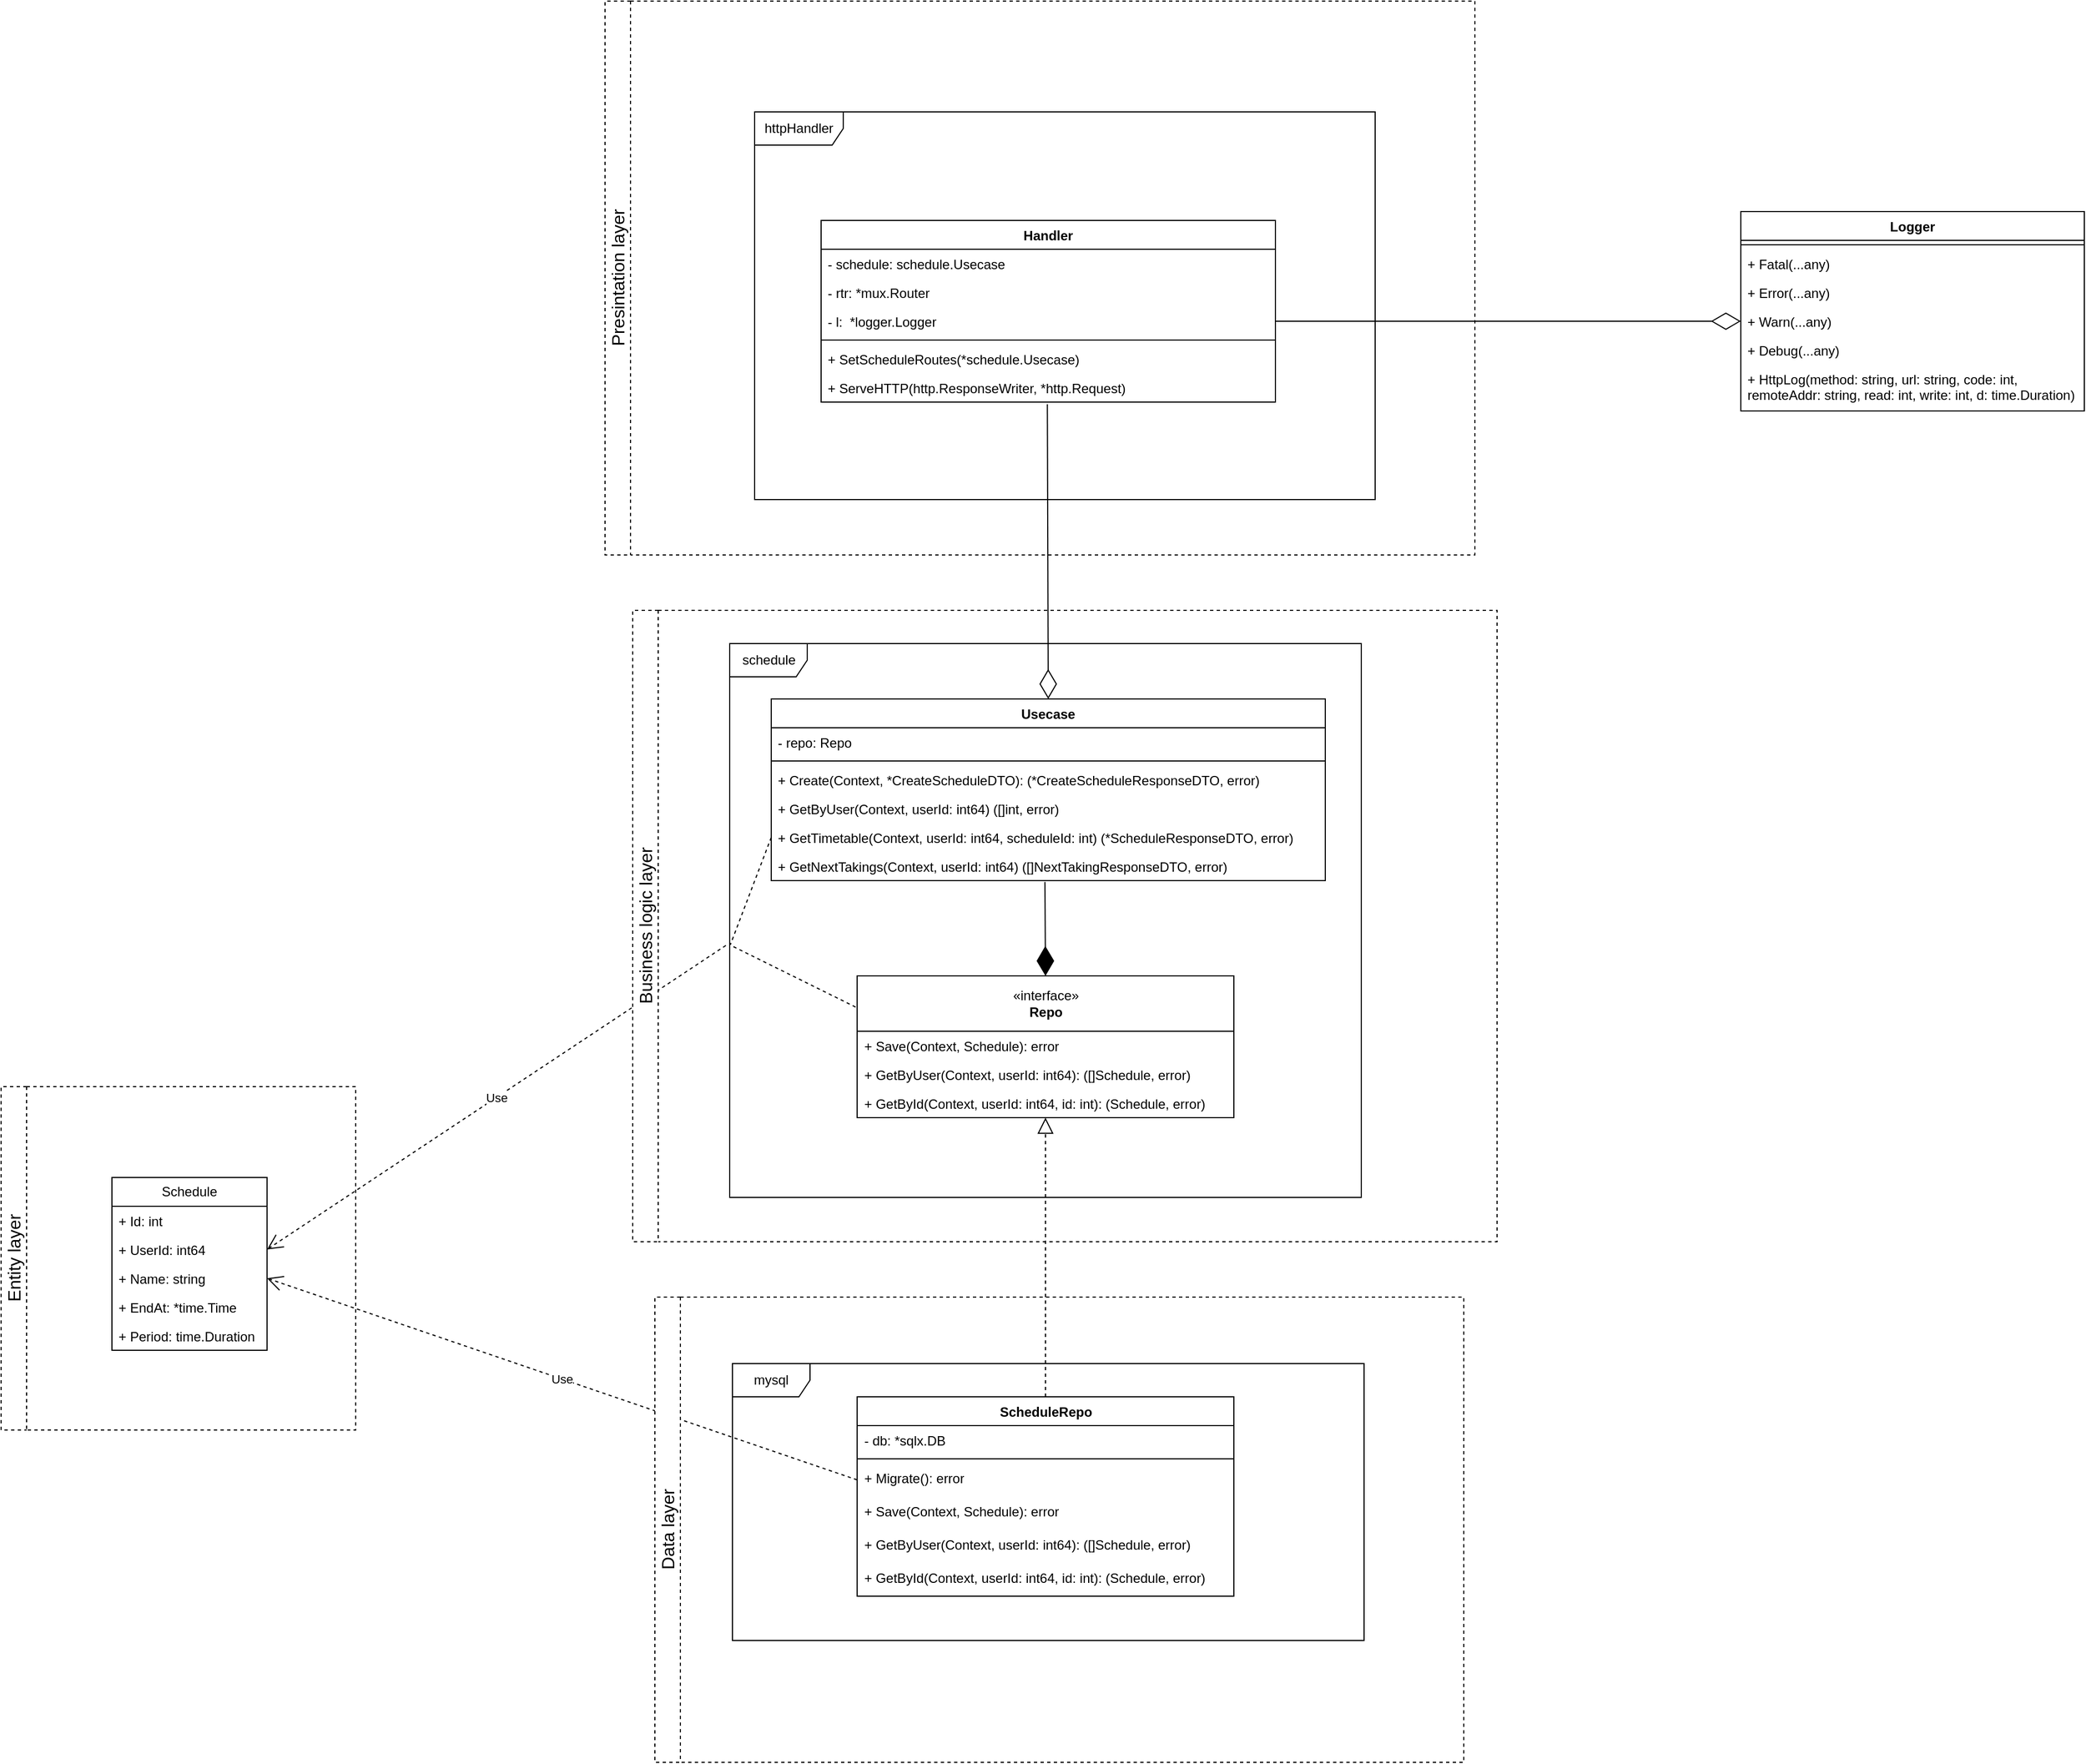 <mxfile version="26.2.2">
  <diagram name="Page-1" id="6133507b-19e7-1e82-6fc7-422aa6c4b21f">
    <mxGraphModel dx="4860" dy="3048" grid="1" gridSize="10" guides="1" tooltips="1" connect="1" arrows="1" fold="1" page="1" pageScale="1" pageWidth="1100" pageHeight="850" background="none" math="0" shadow="0">
      <root>
        <mxCell id="0" />
        <mxCell id="1" parent="0" />
        <mxCell id="wTqP9-YxAa7SySuIX3t5-1" value="ScheduleRepo" style="swimlane;fontStyle=1;align=center;verticalAlign=top;childLayout=stackLayout;horizontal=1;startSize=26;horizontalStack=0;resizeParent=1;resizeParentMax=0;resizeLast=0;collapsible=1;marginBottom=0;whiteSpace=wrap;html=1;" parent="1" vertex="1">
          <mxGeometry x="432.5" y="650" width="340" height="180" as="geometry">
            <mxRectangle x="432.5" y="650" width="120" height="30" as="alternateBounds" />
          </mxGeometry>
        </mxCell>
        <mxCell id="wTqP9-YxAa7SySuIX3t5-2" value="- db: *sqlx.DB" style="text;strokeColor=none;fillColor=none;align=left;verticalAlign=top;spacingLeft=4;spacingRight=4;overflow=hidden;rotatable=0;points=[[0,0.5],[1,0.5]];portConstraint=eastwest;whiteSpace=wrap;html=1;" parent="wTqP9-YxAa7SySuIX3t5-1" vertex="1">
          <mxGeometry y="26" width="340" height="26" as="geometry" />
        </mxCell>
        <mxCell id="wTqP9-YxAa7SySuIX3t5-3" value="" style="line;strokeWidth=1;fillColor=none;align=left;verticalAlign=middle;spacingTop=-1;spacingLeft=3;spacingRight=3;rotatable=0;labelPosition=right;points=[];portConstraint=eastwest;strokeColor=inherit;" parent="wTqP9-YxAa7SySuIX3t5-1" vertex="1">
          <mxGeometry y="52" width="340" height="8" as="geometry" />
        </mxCell>
        <mxCell id="wTqP9-YxAa7SySuIX3t5-4" value="+ Migrate(): error&lt;div&gt;&lt;br&gt;&lt;/div&gt;" style="text;strokeColor=none;fillColor=none;align=left;verticalAlign=top;spacingLeft=4;spacingRight=4;overflow=hidden;rotatable=0;points=[[0,0.5],[1,0.5]];portConstraint=eastwest;whiteSpace=wrap;html=1;" parent="wTqP9-YxAa7SySuIX3t5-1" vertex="1">
          <mxGeometry y="60" width="340" height="30" as="geometry" />
        </mxCell>
        <mxCell id="Qp80Ie9Y8w1xpVCgb48m-6" value="&lt;div&gt;+&amp;nbsp;Save(Context, Schedule): error&lt;/div&gt;" style="text;strokeColor=none;fillColor=none;align=left;verticalAlign=top;spacingLeft=4;spacingRight=4;overflow=hidden;rotatable=0;points=[[0,0.5],[1,0.5]];portConstraint=eastwest;whiteSpace=wrap;html=1;" parent="wTqP9-YxAa7SySuIX3t5-1" vertex="1">
          <mxGeometry y="90" width="340" height="30" as="geometry" />
        </mxCell>
        <mxCell id="Qp80Ie9Y8w1xpVCgb48m-7" value="&lt;div&gt;+&amp;nbsp;GetByUser(Context, userId: int64): ([]Schedule, error)&lt;/div&gt;" style="text;strokeColor=none;fillColor=none;align=left;verticalAlign=top;spacingLeft=4;spacingRight=4;overflow=hidden;rotatable=0;points=[[0,0.5],[1,0.5]];portConstraint=eastwest;whiteSpace=wrap;html=1;" parent="wTqP9-YxAa7SySuIX3t5-1" vertex="1">
          <mxGeometry y="120" width="340" height="30" as="geometry" />
        </mxCell>
        <mxCell id="Qp80Ie9Y8w1xpVCgb48m-8" value="+&amp;nbsp;GetById(Context, userId: int64, id: int): (Schedule, error)" style="text;strokeColor=none;fillColor=none;align=left;verticalAlign=top;spacingLeft=4;spacingRight=4;overflow=hidden;rotatable=0;points=[[0,0.5],[1,0.5]];portConstraint=eastwest;whiteSpace=wrap;html=1;" parent="wTqP9-YxAa7SySuIX3t5-1" vertex="1">
          <mxGeometry y="150" width="340" height="30" as="geometry" />
        </mxCell>
        <mxCell id="Qp80Ie9Y8w1xpVCgb48m-10" value="«interface»&lt;br&gt;&lt;b&gt;Repo&lt;/b&gt;" style="swimlane;fontStyle=0;childLayout=stackLayout;horizontal=1;startSize=50;fillColor=none;horizontalStack=0;resizeParent=1;resizeParentMax=0;resizeLast=0;collapsible=1;marginBottom=0;whiteSpace=wrap;html=1;" parent="1" vertex="1">
          <mxGeometry x="432.5" y="270" width="340" height="128" as="geometry" />
        </mxCell>
        <mxCell id="Qp80Ie9Y8w1xpVCgb48m-11" value="+&amp;nbsp;Save(Context, Schedule): error" style="text;strokeColor=none;fillColor=none;align=left;verticalAlign=top;spacingLeft=4;spacingRight=4;overflow=hidden;rotatable=0;points=[[0,0.5],[1,0.5]];portConstraint=eastwest;whiteSpace=wrap;html=1;" parent="Qp80Ie9Y8w1xpVCgb48m-10" vertex="1">
          <mxGeometry y="50" width="340" height="26" as="geometry" />
        </mxCell>
        <mxCell id="Qp80Ie9Y8w1xpVCgb48m-12" value="+&amp;nbsp;GetByUser(Context, userId: int64): ([]Schedule, error)" style="text;strokeColor=none;fillColor=none;align=left;verticalAlign=top;spacingLeft=4;spacingRight=4;overflow=hidden;rotatable=0;points=[[0,0.5],[1,0.5]];portConstraint=eastwest;whiteSpace=wrap;html=1;" parent="Qp80Ie9Y8w1xpVCgb48m-10" vertex="1">
          <mxGeometry y="76" width="340" height="26" as="geometry" />
        </mxCell>
        <mxCell id="Qp80Ie9Y8w1xpVCgb48m-13" value="+&amp;nbsp;GetById(Context, userId: int64, id: int): (Schedule, error)" style="text;strokeColor=none;fillColor=none;align=left;verticalAlign=top;spacingLeft=4;spacingRight=4;overflow=hidden;rotatable=0;points=[[0,0.5],[1,0.5]];portConstraint=eastwest;whiteSpace=wrap;html=1;" parent="Qp80Ie9Y8w1xpVCgb48m-10" vertex="1">
          <mxGeometry y="102" width="340" height="26" as="geometry" />
        </mxCell>
        <mxCell id="Qp80Ie9Y8w1xpVCgb48m-15" value="" style="endArrow=block;dashed=1;endFill=0;endSize=12;html=1;rounded=0;entryX=0.5;entryY=1;entryDx=0;entryDy=0;exitX=0.5;exitY=0;exitDx=0;exitDy=0;" parent="1" source="wTqP9-YxAa7SySuIX3t5-1" target="Qp80Ie9Y8w1xpVCgb48m-10" edge="1">
          <mxGeometry width="160" relative="1" as="geometry">
            <mxPoint x="580" y="620" as="sourcePoint" />
            <mxPoint x="330" y="660" as="targetPoint" />
          </mxGeometry>
        </mxCell>
        <mxCell id="Qp80Ie9Y8w1xpVCgb48m-20" value="schedule" style="shape=umlFrame;whiteSpace=wrap;html=1;pointerEvents=0;width=70;height=30;" parent="1" vertex="1">
          <mxGeometry x="317.5" y="-30" width="570" height="500" as="geometry" />
        </mxCell>
        <mxCell id="Qp80Ie9Y8w1xpVCgb48m-24" value="Schedule" style="swimlane;fontStyle=0;childLayout=stackLayout;horizontal=1;startSize=26;fillColor=none;horizontalStack=0;resizeParent=1;resizeParentMax=0;resizeLast=0;collapsible=1;marginBottom=0;whiteSpace=wrap;html=1;" parent="1" vertex="1">
          <mxGeometry x="-240" y="452" width="140" height="156" as="geometry" />
        </mxCell>
        <mxCell id="Qp80Ie9Y8w1xpVCgb48m-25" value="+ Id: int" style="text;strokeColor=none;fillColor=none;align=left;verticalAlign=top;spacingLeft=4;spacingRight=4;overflow=hidden;rotatable=0;points=[[0,0.5],[1,0.5]];portConstraint=eastwest;whiteSpace=wrap;html=1;" parent="Qp80Ie9Y8w1xpVCgb48m-24" vertex="1">
          <mxGeometry y="26" width="140" height="26" as="geometry" />
        </mxCell>
        <mxCell id="Qp80Ie9Y8w1xpVCgb48m-26" value="+ UserId: int64" style="text;strokeColor=none;fillColor=none;align=left;verticalAlign=top;spacingLeft=4;spacingRight=4;overflow=hidden;rotatable=0;points=[[0,0.5],[1,0.5]];portConstraint=eastwest;whiteSpace=wrap;html=1;" parent="Qp80Ie9Y8w1xpVCgb48m-24" vertex="1">
          <mxGeometry y="52" width="140" height="26" as="geometry" />
        </mxCell>
        <mxCell id="Qp80Ie9Y8w1xpVCgb48m-27" value="+ Name: string" style="text;strokeColor=none;fillColor=none;align=left;verticalAlign=top;spacingLeft=4;spacingRight=4;overflow=hidden;rotatable=0;points=[[0,0.5],[1,0.5]];portConstraint=eastwest;whiteSpace=wrap;html=1;" parent="Qp80Ie9Y8w1xpVCgb48m-24" vertex="1">
          <mxGeometry y="78" width="140" height="26" as="geometry" />
        </mxCell>
        <mxCell id="Qp80Ie9Y8w1xpVCgb48m-28" value="+ EndAt: *time.Time" style="text;strokeColor=none;fillColor=none;align=left;verticalAlign=top;spacingLeft=4;spacingRight=4;overflow=hidden;rotatable=0;points=[[0,0.5],[1,0.5]];portConstraint=eastwest;whiteSpace=wrap;html=1;" parent="Qp80Ie9Y8w1xpVCgb48m-24" vertex="1">
          <mxGeometry y="104" width="140" height="26" as="geometry" />
        </mxCell>
        <mxCell id="Qp80Ie9Y8w1xpVCgb48m-29" value="+ Period: time.Duration" style="text;strokeColor=none;fillColor=none;align=left;verticalAlign=top;spacingLeft=4;spacingRight=4;overflow=hidden;rotatable=0;points=[[0,0.5],[1,0.5]];portConstraint=eastwest;whiteSpace=wrap;html=1;" parent="Qp80Ie9Y8w1xpVCgb48m-24" vertex="1">
          <mxGeometry y="130" width="140" height="26" as="geometry" />
        </mxCell>
        <mxCell id="Qp80Ie9Y8w1xpVCgb48m-35" value="" style="endArrow=diamondThin;endFill=1;endSize=24;html=1;rounded=0;exitX=0.494;exitY=1.049;exitDx=0;exitDy=0;exitPerimeter=0;entryX=0.5;entryY=0;entryDx=0;entryDy=0;" parent="1" source="Qp80Ie9Y8w1xpVCgb48m-32" target="Qp80Ie9Y8w1xpVCgb48m-10" edge="1">
          <mxGeometry width="160" relative="1" as="geometry">
            <mxPoint x="601" y="191.17" as="sourcePoint" />
            <mxPoint x="550" y="240" as="targetPoint" />
          </mxGeometry>
        </mxCell>
        <mxCell id="Qp80Ie9Y8w1xpVCgb48m-36" value="Use" style="endArrow=open;endSize=12;dashed=1;html=1;rounded=0;exitX=-0.006;exitY=0.545;exitDx=0;exitDy=0;entryX=1;entryY=0.5;entryDx=0;entryDy=0;exitPerimeter=0;" parent="1" source="Qp80Ie9Y8w1xpVCgb48m-20" target="Qp80Ie9Y8w1xpVCgb48m-26" edge="1">
          <mxGeometry width="160" relative="1" as="geometry">
            <mxPoint x="30" y="610" as="sourcePoint" />
            <mxPoint x="190" y="610" as="targetPoint" />
          </mxGeometry>
        </mxCell>
        <mxCell id="Qp80Ie9Y8w1xpVCgb48m-37" value="Use" style="endArrow=open;endSize=12;dashed=1;html=1;rounded=0;exitX=0;exitY=0.5;exitDx=0;exitDy=0;entryX=1;entryY=0.5;entryDx=0;entryDy=0;" parent="1" source="wTqP9-YxAa7SySuIX3t5-4" target="Qp80Ie9Y8w1xpVCgb48m-27" edge="1">
          <mxGeometry width="160" relative="1" as="geometry">
            <mxPoint x="273" y="680" as="sourcePoint" />
            <mxPoint x="-30" y="737" as="targetPoint" />
          </mxGeometry>
        </mxCell>
        <mxCell id="Qp80Ie9Y8w1xpVCgb48m-38" value="mysql" style="shape=umlFrame;whiteSpace=wrap;html=1;pointerEvents=0;width=70;height=30;" parent="1" vertex="1">
          <mxGeometry x="320" y="620" width="570" height="250" as="geometry" />
        </mxCell>
        <mxCell id="Qp80Ie9Y8w1xpVCgb48m-39" value="h&lt;span style=&quot;background-color: transparent; color: light-dark(rgb(0, 0, 0), rgb(255, 255, 255));&quot;&gt;ttpH&lt;/span&gt;&lt;span style=&quot;background-color: transparent; color: light-dark(rgb(0, 0, 0), rgb(255, 255, 255));&quot;&gt;andler&lt;/span&gt;" style="shape=umlFrame;whiteSpace=wrap;html=1;pointerEvents=0;width=80;height=30;" parent="1" vertex="1">
          <mxGeometry x="340" y="-510" width="560" height="350" as="geometry" />
        </mxCell>
        <mxCell id="Qp80Ie9Y8w1xpVCgb48m-40" value="Handler" style="swimlane;fontStyle=1;align=center;verticalAlign=top;childLayout=stackLayout;horizontal=1;startSize=26;horizontalStack=0;resizeParent=1;resizeParentMax=0;resizeLast=0;collapsible=1;marginBottom=0;whiteSpace=wrap;html=1;" parent="1" vertex="1">
          <mxGeometry x="400" y="-412" width="410" height="164" as="geometry" />
        </mxCell>
        <mxCell id="Qp80Ie9Y8w1xpVCgb48m-47" value="- schedule: schedule.Usecase" style="text;strokeColor=none;fillColor=none;align=left;verticalAlign=top;spacingLeft=4;spacingRight=4;overflow=hidden;rotatable=0;points=[[0,0.5],[1,0.5]];portConstraint=eastwest;whiteSpace=wrap;html=1;" parent="Qp80Ie9Y8w1xpVCgb48m-40" vertex="1">
          <mxGeometry y="26" width="410" height="26" as="geometry" />
        </mxCell>
        <mxCell id="Qp80Ie9Y8w1xpVCgb48m-41" value="- rtr: *mux.Router" style="text;strokeColor=none;fillColor=none;align=left;verticalAlign=top;spacingLeft=4;spacingRight=4;overflow=hidden;rotatable=0;points=[[0,0.5],[1,0.5]];portConstraint=eastwest;whiteSpace=wrap;html=1;" parent="Qp80Ie9Y8w1xpVCgb48m-40" vertex="1">
          <mxGeometry y="52" width="410" height="26" as="geometry" />
        </mxCell>
        <mxCell id="Qp80Ie9Y8w1xpVCgb48m-48" value="- l:&amp;nbsp; *logger.Logger" style="text;strokeColor=none;fillColor=none;align=left;verticalAlign=top;spacingLeft=4;spacingRight=4;overflow=hidden;rotatable=0;points=[[0,0.5],[1,0.5]];portConstraint=eastwest;whiteSpace=wrap;html=1;" parent="Qp80Ie9Y8w1xpVCgb48m-40" vertex="1">
          <mxGeometry y="78" width="410" height="26" as="geometry" />
        </mxCell>
        <mxCell id="Qp80Ie9Y8w1xpVCgb48m-42" value="" style="line;strokeWidth=1;fillColor=none;align=left;verticalAlign=middle;spacingTop=-1;spacingLeft=3;spacingRight=3;rotatable=0;labelPosition=right;points=[];portConstraint=eastwest;strokeColor=inherit;" parent="Qp80Ie9Y8w1xpVCgb48m-40" vertex="1">
          <mxGeometry y="104" width="410" height="8" as="geometry" />
        </mxCell>
        <mxCell id="Qp80Ie9Y8w1xpVCgb48m-43" value="+ SetScheduleRoutes(*schedule.Usecase)" style="text;strokeColor=none;fillColor=none;align=left;verticalAlign=top;spacingLeft=4;spacingRight=4;overflow=hidden;rotatable=0;points=[[0,0.5],[1,0.5]];portConstraint=eastwest;whiteSpace=wrap;html=1;" parent="Qp80Ie9Y8w1xpVCgb48m-40" vertex="1">
          <mxGeometry y="112" width="410" height="26" as="geometry" />
        </mxCell>
        <mxCell id="Qp80Ie9Y8w1xpVCgb48m-62" value="+ ServeHTTP(http.ResponseWriter, *http.Request)" style="text;strokeColor=none;fillColor=none;align=left;verticalAlign=top;spacingLeft=4;spacingRight=4;overflow=hidden;rotatable=0;points=[[0,0.5],[1,0.5]];portConstraint=eastwest;whiteSpace=wrap;html=1;" parent="Qp80Ie9Y8w1xpVCgb48m-40" vertex="1">
          <mxGeometry y="138" width="410" height="26" as="geometry" />
        </mxCell>
        <mxCell id="Qp80Ie9Y8w1xpVCgb48m-51" value="Logger" style="swimlane;fontStyle=1;align=center;verticalAlign=top;childLayout=stackLayout;horizontal=1;startSize=26;horizontalStack=0;resizeParent=1;resizeParentMax=0;resizeLast=0;collapsible=1;marginBottom=0;whiteSpace=wrap;html=1;" parent="1" vertex="1">
          <mxGeometry x="1230" y="-420" width="310" height="180" as="geometry" />
        </mxCell>
        <mxCell id="Qp80Ie9Y8w1xpVCgb48m-53" value="" style="line;strokeWidth=1;fillColor=none;align=left;verticalAlign=middle;spacingTop=-1;spacingLeft=3;spacingRight=3;rotatable=0;labelPosition=right;points=[];portConstraint=eastwest;strokeColor=inherit;" parent="Qp80Ie9Y8w1xpVCgb48m-51" vertex="1">
          <mxGeometry y="26" width="310" height="8" as="geometry" />
        </mxCell>
        <mxCell id="Qp80Ie9Y8w1xpVCgb48m-54" value="+ Fatal(...any)" style="text;strokeColor=none;fillColor=none;align=left;verticalAlign=top;spacingLeft=4;spacingRight=4;overflow=hidden;rotatable=0;points=[[0,0.5],[1,0.5]];portConstraint=eastwest;whiteSpace=wrap;html=1;" parent="Qp80Ie9Y8w1xpVCgb48m-51" vertex="1">
          <mxGeometry y="34" width="310" height="26" as="geometry" />
        </mxCell>
        <mxCell id="Qp80Ie9Y8w1xpVCgb48m-55" value="+ Error(...any)" style="text;strokeColor=none;fillColor=none;align=left;verticalAlign=top;spacingLeft=4;spacingRight=4;overflow=hidden;rotatable=0;points=[[0,0.5],[1,0.5]];portConstraint=eastwest;whiteSpace=wrap;html=1;" parent="Qp80Ie9Y8w1xpVCgb48m-51" vertex="1">
          <mxGeometry y="60" width="310" height="26" as="geometry" />
        </mxCell>
        <mxCell id="Qp80Ie9Y8w1xpVCgb48m-56" value="+ Warn(...any)" style="text;strokeColor=none;fillColor=none;align=left;verticalAlign=top;spacingLeft=4;spacingRight=4;overflow=hidden;rotatable=0;points=[[0,0.5],[1,0.5]];portConstraint=eastwest;whiteSpace=wrap;html=1;" parent="Qp80Ie9Y8w1xpVCgb48m-51" vertex="1">
          <mxGeometry y="86" width="310" height="26" as="geometry" />
        </mxCell>
        <mxCell id="Qp80Ie9Y8w1xpVCgb48m-57" value="+ Debug(...any)" style="text;strokeColor=none;fillColor=none;align=left;verticalAlign=top;spacingLeft=4;spacingRight=4;overflow=hidden;rotatable=0;points=[[0,0.5],[1,0.5]];portConstraint=eastwest;whiteSpace=wrap;html=1;" parent="Qp80Ie9Y8w1xpVCgb48m-51" vertex="1">
          <mxGeometry y="112" width="310" height="26" as="geometry" />
        </mxCell>
        <mxCell id="Qp80Ie9Y8w1xpVCgb48m-58" value="+ HttpLog(method: string, url: string, code: int, remoteAddr: string,&amp;nbsp;&lt;span style=&quot;background-color: transparent; color: light-dark(rgb(0, 0, 0), rgb(255, 255, 255));&quot;&gt;read: int, write: int, d: time.Duration)&amp;nbsp;&lt;/span&gt;" style="text;strokeColor=none;fillColor=none;align=left;verticalAlign=top;spacingLeft=4;spacingRight=4;overflow=hidden;rotatable=0;points=[[0,0.5],[1,0.5]];portConstraint=eastwest;whiteSpace=wrap;html=1;" parent="Qp80Ie9Y8w1xpVCgb48m-51" vertex="1">
          <mxGeometry y="138" width="310" height="42" as="geometry" />
        </mxCell>
        <mxCell id="Qp80Ie9Y8w1xpVCgb48m-64" value="" style="endArrow=diamondThin;endFill=0;endSize=24;html=1;rounded=0;exitX=1;exitY=0.5;exitDx=0;exitDy=0;entryX=0;entryY=0.5;entryDx=0;entryDy=0;" parent="1" source="Qp80Ie9Y8w1xpVCgb48m-48" target="Qp80Ie9Y8w1xpVCgb48m-56" edge="1">
          <mxGeometry width="160" relative="1" as="geometry">
            <mxPoint x="980" y="70" as="sourcePoint" />
            <mxPoint x="1140" y="70" as="targetPoint" />
          </mxGeometry>
        </mxCell>
        <mxCell id="Qp80Ie9Y8w1xpVCgb48m-65" value="" style="endArrow=diamondThin;endFill=0;endSize=24;html=1;rounded=0;entryX=0.5;entryY=0;entryDx=0;entryDy=0;exitX=0.498;exitY=1.077;exitDx=0;exitDy=0;exitPerimeter=0;" parent="1" source="Qp80Ie9Y8w1xpVCgb48m-62" target="Qp80Ie9Y8w1xpVCgb48m-16" edge="1">
          <mxGeometry width="160" relative="1" as="geometry">
            <mxPoint x="680" y="40" as="sourcePoint" />
            <mxPoint x="1090" y="-161" as="targetPoint" />
          </mxGeometry>
        </mxCell>
        <mxCell id="Qp80Ie9Y8w1xpVCgb48m-68" value="&lt;font style=&quot;font-weight: normal; font-size: 16px;&quot;&gt;Entity layer&lt;/font&gt;" style="swimlane;horizontal=0;whiteSpace=wrap;html=1;dashed=1;" parent="1" vertex="1">
          <mxGeometry x="-340" y="370" width="320" height="310" as="geometry" />
        </mxCell>
        <mxCell id="Qp80Ie9Y8w1xpVCgb48m-70" value="&lt;font style=&quot;font-weight: normal; font-size: 16px;&quot;&gt;Data layer&lt;/font&gt;" style="swimlane;horizontal=0;whiteSpace=wrap;html=1;dashed=1;" parent="1" vertex="1">
          <mxGeometry x="250" y="560" width="730" height="420" as="geometry" />
        </mxCell>
        <mxCell id="Qp80Ie9Y8w1xpVCgb48m-73" value="&lt;font style=&quot;font-weight: normal; font-size: 16px;&quot;&gt;Business logic layer&lt;/font&gt;" style="swimlane;horizontal=0;whiteSpace=wrap;html=1;dashed=1;startSize=23;" parent="1" vertex="1">
          <mxGeometry x="230" y="-60" width="780" height="570" as="geometry" />
        </mxCell>
        <mxCell id="Qp80Ie9Y8w1xpVCgb48m-16" value="Usecase" style="swimlane;fontStyle=1;align=center;verticalAlign=top;childLayout=stackLayout;horizontal=1;startSize=26;horizontalStack=0;resizeParent=1;resizeParentMax=0;resizeLast=0;collapsible=1;marginBottom=0;whiteSpace=wrap;html=1;" parent="Qp80Ie9Y8w1xpVCgb48m-73" vertex="1">
          <mxGeometry x="125" y="80" width="500" height="164" as="geometry" />
        </mxCell>
        <mxCell id="Qp80Ie9Y8w1xpVCgb48m-46" value="- repo: Repo" style="text;strokeColor=none;fillColor=none;align=left;verticalAlign=top;spacingLeft=4;spacingRight=4;overflow=hidden;rotatable=0;points=[[0,0.5],[1,0.5]];portConstraint=eastwest;whiteSpace=wrap;html=1;" parent="Qp80Ie9Y8w1xpVCgb48m-16" vertex="1">
          <mxGeometry y="26" width="500" height="26" as="geometry" />
        </mxCell>
        <mxCell id="Qp80Ie9Y8w1xpVCgb48m-18" value="" style="line;strokeWidth=1;fillColor=none;align=left;verticalAlign=middle;spacingTop=-1;spacingLeft=3;spacingRight=3;rotatable=0;labelPosition=right;points=[];portConstraint=eastwest;strokeColor=inherit;" parent="Qp80Ie9Y8w1xpVCgb48m-16" vertex="1">
          <mxGeometry y="52" width="500" height="8" as="geometry" />
        </mxCell>
        <mxCell id="Qp80Ie9Y8w1xpVCgb48m-19" value="+ Create(Context, *CreateScheduleDTO): (*CreateScheduleResponseDTO, error)" style="text;strokeColor=none;fillColor=none;align=left;verticalAlign=top;spacingLeft=4;spacingRight=4;overflow=hidden;rotatable=0;points=[[0,0.5],[1,0.5]];portConstraint=eastwest;whiteSpace=wrap;html=1;" parent="Qp80Ie9Y8w1xpVCgb48m-16" vertex="1">
          <mxGeometry y="60" width="500" height="26" as="geometry" />
        </mxCell>
        <mxCell id="Qp80Ie9Y8w1xpVCgb48m-30" value="+ GetByUser(Context, userId: int64) ([]int, error)" style="text;strokeColor=none;fillColor=none;align=left;verticalAlign=top;spacingLeft=4;spacingRight=4;overflow=hidden;rotatable=0;points=[[0,0.5],[1,0.5]];portConstraint=eastwest;whiteSpace=wrap;html=1;" parent="Qp80Ie9Y8w1xpVCgb48m-16" vertex="1">
          <mxGeometry y="86" width="500" height="26" as="geometry" />
        </mxCell>
        <mxCell id="Qp80Ie9Y8w1xpVCgb48m-31" value="+ GetTimetable(Context, userId: int64, scheduleId: int) (*ScheduleResponseDTO, error)" style="text;strokeColor=none;fillColor=none;align=left;verticalAlign=top;spacingLeft=4;spacingRight=4;overflow=hidden;rotatable=0;points=[[0,0.5],[1,0.5]];portConstraint=eastwest;whiteSpace=wrap;html=1;" parent="Qp80Ie9Y8w1xpVCgb48m-16" vertex="1">
          <mxGeometry y="112" width="500" height="26" as="geometry" />
        </mxCell>
        <mxCell id="Qp80Ie9Y8w1xpVCgb48m-32" value="+ GetNextTakings(Context, userId: int64) ([]NextTakingResponseDTO, error)" style="text;strokeColor=none;fillColor=none;align=left;verticalAlign=top;spacingLeft=4;spacingRight=4;overflow=hidden;rotatable=0;points=[[0,0.5],[1,0.5]];portConstraint=eastwest;whiteSpace=wrap;html=1;" parent="Qp80Ie9Y8w1xpVCgb48m-16" vertex="1">
          <mxGeometry y="138" width="500" height="26" as="geometry" />
        </mxCell>
        <mxCell id="Qp80Ie9Y8w1xpVCgb48m-75" value="&lt;font style=&quot;font-weight: normal; font-size: 16px;&quot;&gt;Presintation layer&lt;/font&gt;" style="swimlane;horizontal=0;whiteSpace=wrap;html=1;dashed=1;" parent="1" vertex="1">
          <mxGeometry x="205" y="-610" width="785" height="500" as="geometry">
            <mxRectangle x="205" y="-610" width="40" height="150" as="alternateBounds" />
          </mxGeometry>
        </mxCell>
        <mxCell id="Qp80Ie9Y8w1xpVCgb48m-76" value="" style="endArrow=none;dashed=1;html=1;rounded=0;entryX=0.002;entryY=0.545;entryDx=0;entryDy=0;entryPerimeter=0;exitX=-0.004;exitY=0.22;exitDx=0;exitDy=0;exitPerimeter=0;" parent="1" source="Qp80Ie9Y8w1xpVCgb48m-10" target="Qp80Ie9Y8w1xpVCgb48m-20" edge="1">
          <mxGeometry width="50" height="50" relative="1" as="geometry">
            <mxPoint x="70" y="320" as="sourcePoint" />
            <mxPoint x="120" y="270" as="targetPoint" />
          </mxGeometry>
        </mxCell>
        <mxCell id="Qp80Ie9Y8w1xpVCgb48m-78" value="" style="endArrow=none;dashed=1;html=1;rounded=0;entryX=0.001;entryY=0.544;entryDx=0;entryDy=0;entryPerimeter=0;exitX=0;exitY=0.5;exitDx=0;exitDy=0;" parent="1" source="Qp80Ie9Y8w1xpVCgb48m-31" target="Qp80Ie9Y8w1xpVCgb48m-20" edge="1">
          <mxGeometry width="50" height="50" relative="1" as="geometry">
            <mxPoint x="441" y="270" as="sourcePoint" />
            <mxPoint x="329" y="215" as="targetPoint" />
          </mxGeometry>
        </mxCell>
      </root>
    </mxGraphModel>
  </diagram>
</mxfile>
